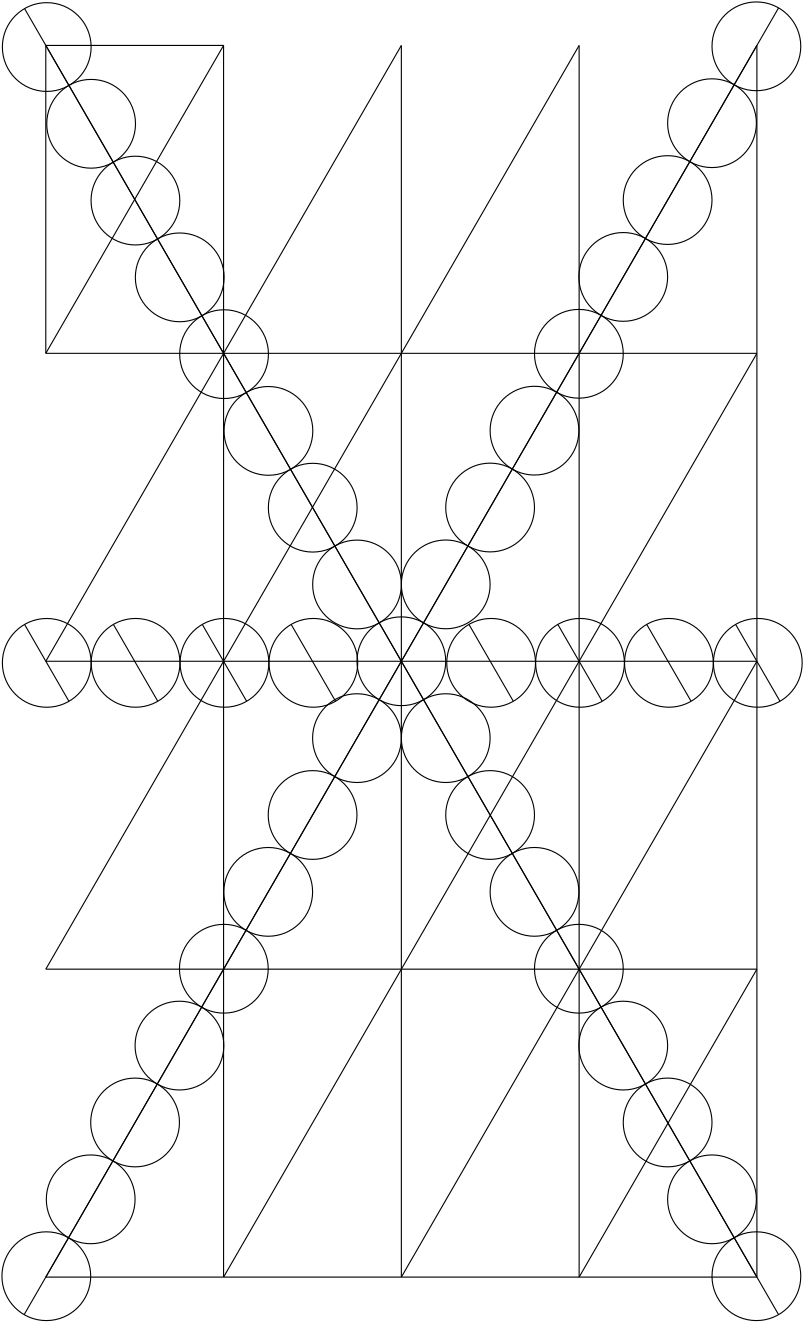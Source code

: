 <?xml version="1.0"?>
<!DOCTYPE ipe SYSTEM "ipe.dtd">
<ipe version="70005" creator="Ipe 7.1.4">
<info created="D:20141202150154" modified="D:20141202150154"/>
<ipestyle name="basic">
<symbol name="arrow/arc(spx)">
<path stroke="sym-stroke" fill="sym-stroke" pen="sym-pen">
0 0 m
-1 0.333 l
-1 -0.333 l
h
</path>
</symbol>
<symbol name="arrow/farc(spx)">
<path stroke="sym-stroke" fill="white" pen="sym-pen">
0 0 m
-1 0.333 l
-1 -0.333 l
h
</path>
</symbol>
<symbol name="mark/circle(sx)" transformations="translations">
<path fill="sym-stroke">
0.6 0 0 0.6 0 0 e
0.4 0 0 0.4 0 0 e
</path>
</symbol>
<symbol name="mark/disk(sx)" transformations="translations">
<path fill="sym-stroke">
0.6 0 0 0.6 0 0 e
</path>
</symbol>
<symbol name="mark/fdisk(sfx)" transformations="translations">
<group>
<path fill="sym-fill">
0.5 0 0 0.5 0 0 e
</path>
<path fill="sym-stroke" fillrule="eofill">
0.6 0 0 0.6 0 0 e
0.4 0 0 0.4 0 0 e
</path>
</group>
</symbol>
<symbol name="mark/box(sx)" transformations="translations">
<path fill="sym-stroke" fillrule="eofill">
-0.6 -0.6 m
0.6 -0.6 l
0.6 0.6 l
-0.6 0.6 l
h
-0.4 -0.4 m
0.4 -0.4 l
0.4 0.4 l
-0.4 0.4 l
h
</path>
</symbol>
<symbol name="mark/square(sx)" transformations="translations">
<path fill="sym-stroke">
-0.6 -0.6 m
0.6 -0.6 l
0.6 0.6 l
-0.6 0.6 l
h
</path>
</symbol>
<symbol name="mark/fsquare(sfx)" transformations="translations">
<group>
<path fill="sym-fill">
-0.5 -0.5 m
0.5 -0.5 l
0.5 0.5 l
-0.5 0.5 l
h
</path>
<path fill="sym-stroke" fillrule="eofill">
-0.6 -0.6 m
0.6 -0.6 l
0.6 0.6 l
-0.6 0.6 l
h
-0.4 -0.4 m
0.4 -0.4 l
0.4 0.4 l
-0.4 0.4 l
h
</path>
</group>
</symbol>
<symbol name="mark/cross(sx)" transformations="translations">
<group>
<path fill="sym-stroke">
-0.43 -0.57 m
0.57 0.43 l
0.43 0.57 l
-0.57 -0.43 l
h
</path>
<path fill="sym-stroke">
-0.43 0.57 m
0.57 -0.43 l
0.43 -0.57 l
-0.57 0.43 l
h
</path>
</group>
</symbol>
<symbol name="arrow/fnormal(spx)">
<path stroke="sym-stroke" fill="white" pen="sym-pen">
0 0 m
-1 0.333 l
-1 -0.333 l
h
</path>
</symbol>
<symbol name="arrow/pointed(spx)">
<path stroke="sym-stroke" fill="sym-stroke" pen="sym-pen">
0 0 m
-1 0.333 l
-0.8 0 l
-1 -0.333 l
h
</path>
</symbol>
<symbol name="arrow/fpointed(spx)">
<path stroke="sym-stroke" fill="white" pen="sym-pen">
0 0 m
-1 0.333 l
-0.8 0 l
-1 -0.333 l
h
</path>
</symbol>
<symbol name="arrow/linear(spx)">
<path stroke="sym-stroke" pen="sym-pen">
-1 0.333 m
0 0 l
-1 -0.333 l
</path>
</symbol>
<symbol name="arrow/fdouble(spx)">
<path stroke="sym-stroke" fill="white" pen="sym-pen">
0 0 m
-1 0.333 l
-1 -0.333 l
h
-1 0 m
-2 0.333 l
-2 -0.333 l
h
</path>
</symbol>
<symbol name="arrow/double(spx)">
<path stroke="sym-stroke" fill="sym-stroke" pen="sym-pen">
0 0 m
-1 0.333 l
-1 -0.333 l
h
-1 0 m
-2 0.333 l
-2 -0.333 l
h
</path>
</symbol>
<pen name="heavier" value="0.8"/>
<pen name="fat" value="1.2"/>
<pen name="ultrafat" value="2"/>
<symbolsize name="large" value="5"/>
<symbolsize name="small" value="2"/>
<symbolsize name="tiny" value="1.1"/>
<arrowsize name="large" value="10"/>
<arrowsize name="small" value="5"/>
<arrowsize name="tiny" value="3"/>
<color name="red" value="1 0 0"/>
<color name="green" value="0 1 0"/>
<color name="blue" value="0 0 1"/>
<color name="yellow" value="1 1 0"/>
<color name="orange" value="1 0.647 0"/>
<color name="gold" value="1 0.843 0"/>
<color name="purple" value="0.627 0.125 0.941"/>
<color name="gray" value="0.745"/>
<color name="brown" value="0.647 0.165 0.165"/>
<color name="navy" value="0 0 0.502"/>
<color name="pink" value="1 0.753 0.796"/>
<color name="seagreen" value="0.18 0.545 0.341"/>
<color name="turquoise" value="0.251 0.878 0.816"/>
<color name="violet" value="0.933 0.51 0.933"/>
<color name="darkblue" value="0 0 0.545"/>
<color name="darkcyan" value="0 0.545 0.545"/>
<color name="darkgray" value="0.663"/>
<color name="darkgreen" value="0 0.392 0"/>
<color name="darkmagenta" value="0.545 0 0.545"/>
<color name="darkorange" value="1 0.549 0"/>
<color name="darkred" value="0.545 0 0"/>
<color name="lightblue" value="0.678 0.847 0.902"/>
<color name="lightcyan" value="0.878 1 1"/>
<color name="lightgray" value="0.827"/>
<color name="lightgreen" value="0.565 0.933 0.565"/>
<color name="lightyellow" value="1 1 0.878"/>
<dashstyle name="dashed" value="[4] 0"/>
<dashstyle name="dotted" value="[1 3] 0"/>
<dashstyle name="dash dotted" value="[4 2 1 2] 0"/>
<dashstyle name="dash dot dotted" value="[4 2 1 2 1 2] 0"/>
<textsize name="large" value="\large"/>
<textsize name="Large" value="\Large"/>
<textsize name="LARGE" value="\LARGE"/>
<textsize name="huge" value="\huge"/>
<textsize name="Huge" value="\Huge"/>
<textsize name="small" value="\small"/>
<textsize name="footnote" value="\footnotesize"/>
<textsize name="tiny" value="\tiny"/>
<textstyle name="center" begin="\begin{center}" end="\end{center}"/>
<textstyle name="itemize" begin="\begin{itemize}" end="\end{itemize}"/>
<textstyle name="item" begin="\begin{itemize}\item{}" end="\end{itemize}"/>
<gridsize name="4 pts" value="4"/>
<gridsize name="8 pts (~3 mm)" value="8"/>
<gridsize name="16 pts (~6 mm)" value="16"/>
<gridsize name="32 pts (~12 mm)" value="32"/>
<gridsize name="10 pts (~3.5 mm)" value="10"/>
<gridsize name="20 pts (~7 mm)" value="20"/>
<gridsize name="14 pts (~5 mm)" value="14"/>
<gridsize name="28 pts (~10 mm)" value="28"/>
<gridsize name="56 pts (~20 mm)" value="56"/>
<anglesize name="90 deg" value="90"/>
<anglesize name="60 deg" value="60"/>
<anglesize name="45 deg" value="45"/>
<anglesize name="30 deg" value="30"/>
<anglesize name="22.5 deg" value="22.5"/>
<tiling name="falling" angle="-60" step="4" width="1"/>
<tiling name="rising" angle="30" step="4" width="1"/>
</ipestyle>
<ipestyle name="bigpaper">
<layout paper="10000 6000" origin="0 0" frame="10000 6000"/>
<titlestyle pos="10 10" size="LARGE" color="title"  valign="baseline"/>
</ipestyle>
<page>
<layer name="alpha"/>
<view layers="alpha" active="alpha"/>
<path layer="alpha" matrix="0.5 0.866025 -0.866025 0.5 650.28 92.0102" stroke="black">
192 640 m
320 640 l
</path>
<path matrix="1 0 0 1 0.0235848 2.2871" stroke="black">
256 576 m
192 576 l
</path>
<path matrix="1 0 0 1 0.0235848 2.2871" stroke="black">
256 576 m
256 686.851 l
</path>
<path matrix="0.5 0.866025 -0.866025 0.5 714.28 92.0102" stroke="black">
192 640 m
320 640 l
</path>
<path matrix="1 0 0 1 64.0236 2.2871" stroke="black">
256 576 m
192 576 l
</path>
<path matrix="1 0 0 1 64.0236 2.2871" stroke="black">
256 576 m
256 686.851 l
</path>
<path matrix="0.5 0.866025 -0.866025 0.5 778.28 92.0102" stroke="black">
192 640 m
320 640 l
</path>
<path matrix="1 0 0 1 128.024 2.2871" stroke="black">
256 576 m
192 576 l
</path>
<path matrix="1 0 0 1 128.024 2.2871" stroke="black">
256 576 m
256 686.851 l
</path>
<path matrix="0.5 0.866025 -0.866025 0.5 842.28 92.0102" stroke="black">
192 640 m
320 640 l
</path>
<path matrix="1 0 0 1 192.024 2.2871" stroke="black">
256 576 m
192 576 l
</path>
<path matrix="1 0 0 1 192.024 2.2871" stroke="black">
256 576 m
256 686.851 l
</path>
<path matrix="0.5 0.866025 -0.866025 0.5 714.28 202.861" stroke="black">
192 640 m
320 640 l
</path>
<path matrix="1 0 0 1 64.0236 113.138" stroke="black">
256 576 m
192 576 l
</path>
<path matrix="1 0 0 1 64.0236 113.138" stroke="black">
256 576 m
256 686.851 l
</path>
<path matrix="0.5 0.866025 -0.866025 0.5 778.28 313.713" stroke="black">
192 640 m
320 640 l
</path>
<path matrix="1 0 0 1 128.024 223.989" stroke="black">
256 576 m
192 576 l
</path>
<path matrix="1 0 0 1 128.024 223.989" stroke="black">
256 576 m
256 686.851 l
</path>
<path matrix="0.5 0.866025 -0.866025 0.5 842.28 424.564" stroke="black">
192 640 m
320 640 l
</path>
<path matrix="1 0 0 1 192.024 334.84" stroke="black">
256 576 m
192 576 l
</path>
<path matrix="1 0 0 1 192.024 334.84" stroke="black">
256 576 m
256 686.851 l
</path>
<path matrix="0.5 0.866025 -0.866025 0.5 842.28 313.713" stroke="black">
192 640 m
320 640 l
</path>
<path matrix="1 0 0 1 192.024 223.989" stroke="black">
256 576 m
192 576 l
</path>
<path matrix="1 0 0 1 192.024 223.989" stroke="black">
256 576 m
256 686.851 l
</path>
<path matrix="0.5 0.866025 -0.866025 0.5 778.28 202.861" stroke="black">
192 640 m
320 640 l
</path>
<path matrix="1 0 0 1 128.024 113.138" stroke="black">
256 576 m
192 576 l
</path>
<path matrix="1 0 0 1 128.024 113.138" stroke="black">
256 576 m
256 686.851 l
</path>
<path matrix="0.5 0.866025 -0.866025 0.5 842.28 202.861" stroke="black">
192 640 m
320 640 l
</path>
<path matrix="1 0 0 1 192.024 113.138" stroke="black">
256 576 m
192 576 l
</path>
<path matrix="1 0 0 1 192.024 113.138" stroke="black">
256 576 m
256 686.851 l
</path>
<path matrix="0.5 0.866025 -0.866025 0.5 650.28 202.861" stroke="black">
192 640 m
320 640 l
</path>
<path matrix="1 0 0 1 0.0235848 113.138" stroke="black">
256 576 m
192 576 l
</path>
<path matrix="1 0 0 1 0.0235848 113.138" stroke="black">
256 576 m
256 686.851 l
</path>
<path matrix="0.5 0.866025 -0.866025 0.5 650.28 313.712" stroke="black">
192 640 m
320 640 l
</path>
<path matrix="1 0 0 1 0.0235848 223.989" stroke="black">
256 576 m
192 576 l
</path>
<path matrix="1 0 0 1 0.0235848 223.989" stroke="black">
256 576 m
256 686.851 l
</path>
<path matrix="0.5 0.866025 -0.866025 0.5 650.28 424.563" stroke="black">
192 640 m
320 640 l
</path>
<path matrix="1 0 0 1 0.0235848 334.84" stroke="black">
256 576 m
192 576 l
</path>
<path matrix="1 0 0 1 0.0235848 334.84" stroke="black">
256 576 m
256 686.851 l
</path>
<path matrix="0.5 0.866025 -0.866025 0.5 714.28 424.563" stroke="black">
192 640 m
320 640 l
</path>
<path matrix="1 0 0 1 64.0236 334.84" stroke="black">
256 576 m
192 576 l
</path>
<path matrix="1 0 0 1 64.0236 334.84" stroke="black">
256 576 m
256 686.851 l
</path>
<path matrix="0.5 0.866025 -0.866025 0.5 778.28 424.563" stroke="black">
192 640 m
320 640 l
</path>
<path matrix="1 0 0 1 128.024 334.84" stroke="black">
256 576 m
192 576 l
</path>
<path matrix="1 0 0 1 128.024 334.84" stroke="black">
256 576 m
256 686.851 l
</path>
<path matrix="0.5 0.866025 -0.866025 0.5 714.28 313.712" stroke="black">
192 640 m
320 640 l
</path>
<path matrix="1 0 0 1 64.0236 223.989" stroke="black">
256 576 m
192 576 l
</path>
<path matrix="1 0 0 1 64.0236 223.989" stroke="black">
256 576 m
256 686.851 l
</path>
<path matrix="1 0 0 1 0.0235848 -2.30865" stroke="black">
256 1024 m
192 1024 l
</path>
<path matrix="1 0 0 1 0.0235848 2.2871" stroke="black">
192 1019.4 m
192 908.553 l
</path>
<path matrix="1 0 0 1 0.0235848 2.2871" stroke="black">
448 576 m
192 1019.4 l
</path>
<path stroke="black">
15.9764 0 0 15.9764 320.024 799.989 e
</path>
<path stroke="black">
328.012 813.825 m
312.035 786.153 l
</path>
<path matrix="1 0 0 1 15.9767 27.6722" stroke="black">
15.9764 0 0 15.9764 320.024 799.989 e
</path>
<path matrix="1 0 0 1 15.9767 27.6722" stroke="black">
328.012 813.825 m
312.035 786.153 l
</path>
<path matrix="1 0 0 1 31.9534 55.3445" stroke="black">
15.9764 0 0 15.9764 320.024 799.989 e
</path>
<path matrix="1 0 0 1 31.9534 55.3445" stroke="black">
328.012 813.825 m
312.035 786.153 l
</path>
<path matrix="1 0 0 1 47.93 83.0168" stroke="black">
15.9764 0 0 15.9764 320.024 799.989 e
</path>
<path matrix="1 0 0 1 47.93 83.0168" stroke="black">
328.012 813.825 m
312.035 786.153 l
</path>
<path matrix="1 0 0 1 63.9066 110.689" stroke="black">
15.9764 0 0 15.9764 320.024 799.989 e
</path>
<path matrix="1 0 0 1 63.9066 110.689" stroke="black">
328.012 813.825 m
312.035 786.153 l
</path>
<path matrix="1 0 0 1 79.8833 138.361" stroke="black">
15.9764 0 0 15.9764 320.024 799.989 e
</path>
<path matrix="1 0 0 1 79.8833 138.361" stroke="black">
328.012 813.825 m
312.035 786.153 l
</path>
<path matrix="1 0 0 1 95.8599 166.034" stroke="black">
15.9764 0 0 15.9764 320.024 799.989 e
</path>
<path matrix="1 0 0 1 95.8599 166.034" stroke="black">
328.012 813.825 m
312.035 786.153 l
</path>
<path matrix="1 0 0 1 111.837 193.706" stroke="black">
15.9764 0 0 15.9764 320.024 799.989 e
</path>
<path matrix="1 0 0 1 111.837 193.706" stroke="black">
328.012 813.825 m
312.035 786.153 l
</path>
<path matrix="1 0 0 1 127.813 221.378" stroke="black">
15.9764 0 0 15.9764 320.024 799.989 e
</path>
<path matrix="1 0 0 1 127.813 221.378" stroke="black">
328.012 813.825 m
312.035 786.153 l
</path>
<path matrix="1 0 0 1 -15.976 -27.6725" stroke="black">
15.9764 0 0 15.9764 320.024 799.989 e
</path>
<path matrix="1 0 0 1 -15.976 -27.6725" stroke="black">
328.012 813.825 m
312.035 786.153 l
</path>
<path matrix="1 0 0 1 -31.9521 -55.3449" stroke="black">
15.9764 0 0 15.9764 320.024 799.989 e
</path>
<path matrix="1 0 0 1 -31.9521 -55.3449" stroke="black">
328.012 813.825 m
312.035 786.153 l
</path>
<path matrix="1 0 0 1 -47.9282 -83.0174" stroke="black">
15.9764 0 0 15.9764 320.024 799.989 e
</path>
<path matrix="1 0 0 1 -47.9282 -83.0174" stroke="black">
328.012 813.825 m
312.035 786.153 l
</path>
<path matrix="1 0 0 1 -63.9056 -110.689" stroke="black">
15.9764 0 0 15.9764 320.024 799.989 e
</path>
<path matrix="1 0 0 1 -63.9056 -110.689" stroke="black">
328.012 813.825 m
312.035 786.153 l
</path>
<path matrix="1 0 0 1 -79.8817 -138.361" stroke="black">
15.9764 0 0 15.9764 320.024 799.989 e
</path>
<path matrix="1 0 0 1 -79.8817 -138.361" stroke="black">
328.012 813.825 m
312.035 786.153 l
</path>
<path matrix="1 0 0 1 -95.8578 -166.034" stroke="black">
15.9764 0 0 15.9764 320.024 799.989 e
</path>
<path matrix="1 0 0 1 -95.8578 -166.034" stroke="black">
328.012 813.825 m
312.035 786.153 l
</path>
<path matrix="1 0 0 1 -111.834 -193.706" stroke="black">
15.9764 0 0 15.9764 320.024 799.989 e
</path>
<path matrix="1 0 0 1 -111.834 -193.706" stroke="black">
328.012 813.825 m
312.035 786.153 l
</path>
<path matrix="1 0 0 1 -127.81 -221.379" stroke="black">
15.9764 0 0 15.9764 320.024 799.989 e
</path>
<path matrix="1 0 0 1 -127.81 -221.379" stroke="black">
328.012 813.825 m
312.035 786.153 l
</path>
<path stroke="black">
312.035 813.825 m
328.012 786.153 l
</path>
<path matrix="1 0 0 1 15.9768 -27.6718" stroke="black">
15.9764 0 0 15.9764 320.024 799.989 e
</path>
<path matrix="1 0 0 1 15.9768 -27.6718" stroke="black">
312.035 813.825 m
328.012 786.153 l
</path>
<path matrix="1 0 0 1 31.9534 -55.344" stroke="black">
15.9764 0 0 15.9764 320.024 799.989 e
</path>
<path matrix="1 0 0 1 31.9534 -55.344" stroke="black">
312.035 813.825 m
328.012 786.153 l
</path>
<path matrix="1 0 0 1 47.9301 -83.0163" stroke="black">
15.9764 0 0 15.9764 320.024 799.989 e
</path>
<path matrix="1 0 0 1 47.9301 -83.0163" stroke="black">
312.035 813.825 m
328.012 786.153 l
</path>
<path matrix="1 0 0 1 63.9067 -110.689" stroke="black">
15.9764 0 0 15.9764 320.024 799.989 e
</path>
<path matrix="1 0 0 1 63.9067 -110.689" stroke="black">
312.035 813.825 m
328.012 786.153 l
</path>
<path matrix="1 0 0 1 79.8833 -138.361" stroke="black">
15.9764 0 0 15.9764 320.024 799.989 e
</path>
<path matrix="1 0 0 1 79.8833 -138.361" stroke="black">
312.035 813.825 m
328.012 786.153 l
</path>
<path matrix="1 0 0 1 95.86 -166.033" stroke="black">
15.9764 0 0 15.9764 320.024 799.989 e
</path>
<path matrix="1 0 0 1 95.86 -166.033" stroke="black">
312.035 813.825 m
328.012 786.153 l
</path>
<path matrix="1 0 0 1 111.837 -193.706" stroke="black">
15.9764 0 0 15.9764 320.024 799.989 e
</path>
<path matrix="1 0 0 1 111.837 -193.706" stroke="black">
312.035 813.825 m
328.012 786.153 l
</path>
<path matrix="1 0 0 1 127.813 -221.378" stroke="black">
15.9764 0 0 15.9764 320.024 799.989 e
</path>
<path matrix="1 0 0 1 127.813 -221.378" stroke="black">
312.035 813.825 m
328.012 786.153 l
</path>
<path matrix="1 0 0 1 -15.9506 27.6442" stroke="black">
15.9764 0 0 15.9764 320.024 799.989 e
</path>
<path matrix="1 0 0 1 -15.9506 27.6442" stroke="black">
312.035 813.825 m
328.012 786.153 l
</path>
<path matrix="1 0 0 1 -31.9014 55.2878" stroke="black">
15.9764 0 0 15.9764 320.024 799.989 e
</path>
<path matrix="1 0 0 1 -31.9014 55.2878" stroke="black">
312.035 813.825 m
328.012 786.153 l
</path>
<path matrix="1 0 0 1 -47.8522 82.9315" stroke="black">
15.9764 0 0 15.9764 320.024 799.989 e
</path>
<path matrix="1 0 0 1 -47.8522 82.9315" stroke="black">
312.035 813.825 m
328.012 786.153 l
</path>
<path matrix="1 0 0 1 -63.8239 110.563" stroke="black">
15.9764 0 0 15.9764 320.024 799.989 e
</path>
<path matrix="1 0 0 1 -63.8239 110.563" stroke="black">
312.035 813.825 m
328.012 786.153 l
</path>
<path matrix="1 0 0 1 -79.7817 138.203" stroke="black">
15.9764 0 0 15.9764 320.024 799.989 e
</path>
<path matrix="1 0 0 1 -79.7817 138.203" stroke="black">
312.035 813.825 m
328.012 786.153 l
</path>
<path matrix="1 0 0 1 -95.7324 165.846" stroke="black">
15.9764 0 0 15.9764 320.024 799.989 e
</path>
<path matrix="1 0 0 1 -95.7324 165.846" stroke="black">
312.035 813.825 m
328.012 786.153 l
</path>
<path matrix="1 0 0 1 -111.683 193.49" stroke="black">
15.9764 0 0 15.9764 320.024 799.989 e
</path>
<path matrix="1 0 0 1 -111.683 193.49" stroke="black">
312.035 813.825 m
328.012 786.153 l
</path>
<path matrix="1 0 0 1 -127.655 221.121" stroke="black">
15.9764 0 0 15.9764 320.024 799.989 e
</path>
<path matrix="1 0 0 1 -127.655 221.121" stroke="black">
312.035 813.825 m
328.012 786.153 l
</path>
<path matrix="1 0 0 1 -127.655 -0.579648" stroke="black">
15.9764 0 0 15.9764 320.024 799.989 e
</path>
<path matrix="1 0 0 1 -127.655 -0.579648" stroke="black">
312.035 813.825 m
328.012 786.153 l
</path>
<path matrix="1 0 0 1 -95.679 -0.569" stroke="black">
15.9764 0 0 15.9764 320.024 799.989 e
</path>
<path matrix="1 0 0 1 -95.679 -0.569" stroke="black">
312.035 813.825 m
328.012 786.153 l
</path>
<path matrix="1 0 0 1 -63.679 -0.569" stroke="black">
15.9764 0 0 15.9764 320.024 799.989 e
</path>
<path matrix="1 0 0 1 -63.679 -0.569" stroke="black">
312.035 813.825 m
328.012 786.153 l
</path>
<path matrix="1 0 0 1 -31.679 -0.569" stroke="black">
15.9764 0 0 15.9764 320.024 799.989 e
</path>
<path matrix="1 0 0 1 -31.679 -0.569" stroke="black">
312.035 813.825 m
328.012 786.153 l
</path>
<path matrix="1 0 0 1 32.321 -0.569" stroke="black">
15.9764 0 0 15.9764 320.024 799.989 e
</path>
<path matrix="1 0 0 1 32.321 -0.569" stroke="black">
312.035 813.825 m
328.012 786.153 l
</path>
<path matrix="1 0 0 1 64.321 -0.569" stroke="black">
15.9764 0 0 15.9764 320.024 799.989 e
</path>
<path matrix="1 0 0 1 64.321 -0.569" stroke="black">
312.035 813.825 m
328.012 786.153 l
</path>
<path matrix="1 0 0 1 96.321 -0.569" stroke="black">
15.9764 0 0 15.9764 320.024 799.989 e
</path>
<path matrix="1 0 0 1 96.321 -0.569" stroke="black">
312.035 813.825 m
328.012 786.153 l
</path>
<path matrix="1 0 0 1 128.321 -0.569" stroke="black">
15.9764 0 0 15.9764 320.024 799.989 e
</path>
<path matrix="1 0 0 1 128.321 -0.569" stroke="black">
312.035 813.825 m
328.012 786.153 l
</path>
</page>
</ipe>
